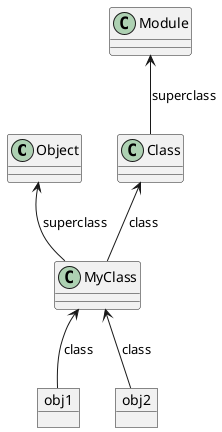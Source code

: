 @startuml

class Object
class Module
class Class
class MyClass
object obj1
object obj2


MyClass <-- obj1 :class
MyClass <-- obj2 :class
Object <-- MyClass :superclass
Class <-- MyClass :class
Module <-- Class :superclass

@enduml